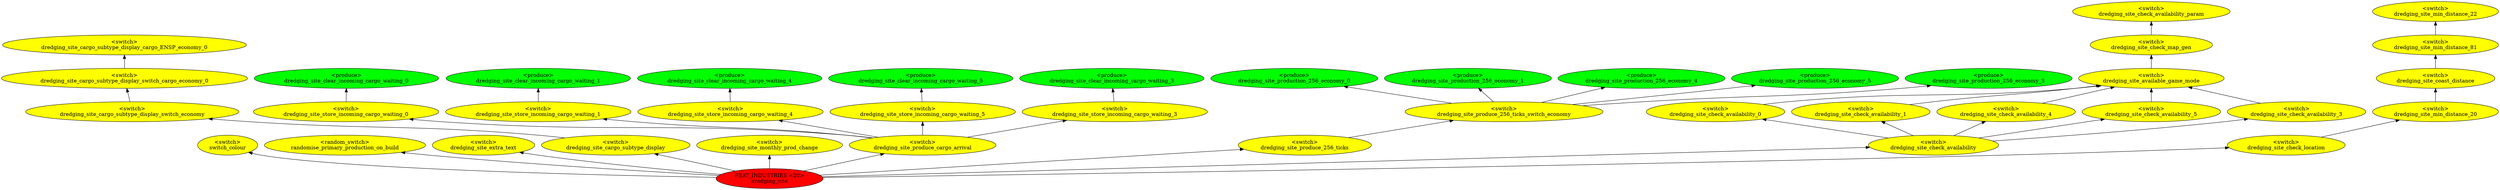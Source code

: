 digraph {
rankdir="BT"
switch_colour [fillcolor=yellow style="filled" label="<switch>\nswitch_colour"]
randomise_primary_production_on_build [fillcolor=yellow style="filled" label="<random_switch>\nrandomise_primary_production_on_build"]
dredging_site_extra_text [fillcolor=yellow style="filled" label="<switch>\ndredging_site_extra_text"]
dredging_site_cargo_subtype_display_cargo_ENSP_economy_0 [fillcolor=yellow style="filled" label="<switch>\ndredging_site_cargo_subtype_display_cargo_ENSP_economy_0"]
dredging_site_cargo_subtype_display_switch_cargo_economy_0 [fillcolor=yellow style="filled" label="<switch>\ndredging_site_cargo_subtype_display_switch_cargo_economy_0"]
dredging_site_cargo_subtype_display_switch_economy [fillcolor=yellow style="filled" label="<switch>\ndredging_site_cargo_subtype_display_switch_economy"]
dredging_site_cargo_subtype_display [fillcolor=yellow style="filled" label="<switch>\ndredging_site_cargo_subtype_display"]
dredging_site_monthly_prod_change [fillcolor=yellow style="filled" label="<switch>\ndredging_site_monthly_prod_change"]
dredging_site_clear_incoming_cargo_waiting_0 [fillcolor=green style="filled" label="<produce>\ndredging_site_clear_incoming_cargo_waiting_0"]
dredging_site_store_incoming_cargo_waiting_0 [fillcolor=yellow style="filled" label="<switch>\ndredging_site_store_incoming_cargo_waiting_0"]
dredging_site_clear_incoming_cargo_waiting_1 [fillcolor=green style="filled" label="<produce>\ndredging_site_clear_incoming_cargo_waiting_1"]
dredging_site_store_incoming_cargo_waiting_1 [fillcolor=yellow style="filled" label="<switch>\ndredging_site_store_incoming_cargo_waiting_1"]
dredging_site_clear_incoming_cargo_waiting_4 [fillcolor=green style="filled" label="<produce>\ndredging_site_clear_incoming_cargo_waiting_4"]
dredging_site_store_incoming_cargo_waiting_4 [fillcolor=yellow style="filled" label="<switch>\ndredging_site_store_incoming_cargo_waiting_4"]
dredging_site_clear_incoming_cargo_waiting_5 [fillcolor=green style="filled" label="<produce>\ndredging_site_clear_incoming_cargo_waiting_5"]
dredging_site_store_incoming_cargo_waiting_5 [fillcolor=yellow style="filled" label="<switch>\ndredging_site_store_incoming_cargo_waiting_5"]
dredging_site_clear_incoming_cargo_waiting_3 [fillcolor=green style="filled" label="<produce>\ndredging_site_clear_incoming_cargo_waiting_3"]
dredging_site_store_incoming_cargo_waiting_3 [fillcolor=yellow style="filled" label="<switch>\ndredging_site_store_incoming_cargo_waiting_3"]
dredging_site_produce_cargo_arrival [fillcolor=yellow style="filled" label="<switch>\ndredging_site_produce_cargo_arrival"]
dredging_site_production_256_economy_0 [fillcolor=green style="filled" label="<produce>\ndredging_site_production_256_economy_0"]
dredging_site_production_256_economy_1 [fillcolor=green style="filled" label="<produce>\ndredging_site_production_256_economy_1"]
dredging_site_production_256_economy_4 [fillcolor=green style="filled" label="<produce>\ndredging_site_production_256_economy_4"]
dredging_site_production_256_economy_5 [fillcolor=green style="filled" label="<produce>\ndredging_site_production_256_economy_5"]
dredging_site_production_256_economy_3 [fillcolor=green style="filled" label="<produce>\ndredging_site_production_256_economy_3"]
dredging_site_produce_256_ticks_switch_economy [fillcolor=yellow style="filled" label="<switch>\ndredging_site_produce_256_ticks_switch_economy"]
dredging_site_produce_256_ticks [fillcolor=yellow style="filled" label="<switch>\ndredging_site_produce_256_ticks"]
dredging_site_check_availability_param [fillcolor=yellow style="filled" label="<switch>\ndredging_site_check_availability_param"]
dredging_site_check_map_gen [fillcolor=yellow style="filled" label="<switch>\ndredging_site_check_map_gen"]
dredging_site_available_game_mode [fillcolor=yellow style="filled" label="<switch>\ndredging_site_available_game_mode"]
dredging_site_check_availability_0 [fillcolor=yellow style="filled" label="<switch>\ndredging_site_check_availability_0"]
dredging_site_check_availability_1 [fillcolor=yellow style="filled" label="<switch>\ndredging_site_check_availability_1"]
dredging_site_check_availability_4 [fillcolor=yellow style="filled" label="<switch>\ndredging_site_check_availability_4"]
dredging_site_check_availability_5 [fillcolor=yellow style="filled" label="<switch>\ndredging_site_check_availability_5"]
dredging_site_check_availability_3 [fillcolor=yellow style="filled" label="<switch>\ndredging_site_check_availability_3"]
dredging_site_check_availability [fillcolor=yellow style="filled" label="<switch>\ndredging_site_check_availability"]
dredging_site_min_distance_22 [fillcolor=yellow style="filled" label="<switch>\ndredging_site_min_distance_22"]
dredging_site_min_distance_81 [fillcolor=yellow style="filled" label="<switch>\ndredging_site_min_distance_81"]
dredging_site_coast_distance [fillcolor=yellow style="filled" label="<switch>\ndredging_site_coast_distance"]
dredging_site_min_distance_20 [fillcolor=yellow style="filled" label="<switch>\ndredging_site_min_distance_20"]
dredging_site_check_location [fillcolor=yellow style="filled" label="<switch>\ndredging_site_check_location"]
dredging_site [fillcolor=red style="filled" label="FEAT_INDUSTRIES <20>\ndredging_site"]
dredging_site_produce_cargo_arrival->dredging_site_store_incoming_cargo_waiting_5
dredging_site_min_distance_20->dredging_site_coast_distance
dredging_site_check_availability_3->dredging_site_available_game_mode
dredging_site_store_incoming_cargo_waiting_0->dredging_site_clear_incoming_cargo_waiting_0
dredging_site->randomise_primary_production_on_build
dredging_site_produce_256_ticks_switch_economy->dredging_site_production_256_economy_0
dredging_site_cargo_subtype_display_switch_cargo_economy_0->dredging_site_cargo_subtype_display_cargo_ENSP_economy_0
dredging_site->dredging_site_produce_256_ticks
dredging_site_check_availability->dredging_site_check_availability_5
dredging_site_min_distance_81->dredging_site_min_distance_22
dredging_site_produce_256_ticks->dredging_site_produce_256_ticks_switch_economy
dredging_site_cargo_subtype_display_switch_economy->dredging_site_cargo_subtype_display_switch_cargo_economy_0
dredging_site_check_map_gen->dredging_site_check_availability_param
dredging_site_produce_256_ticks_switch_economy->dredging_site_production_256_economy_4
dredging_site_store_incoming_cargo_waiting_4->dredging_site_clear_incoming_cargo_waiting_4
dredging_site_check_availability_1->dredging_site_available_game_mode
dredging_site->dredging_site_check_location
dredging_site_store_incoming_cargo_waiting_5->dredging_site_clear_incoming_cargo_waiting_5
dredging_site->dredging_site_monthly_prod_change
dredging_site_check_availability->dredging_site_check_availability_1
dredging_site_check_availability_0->dredging_site_available_game_mode
dredging_site_produce_cargo_arrival->dredging_site_store_incoming_cargo_waiting_4
dredging_site_check_availability->dredging_site_check_availability_3
dredging_site_check_availability_4->dredging_site_available_game_mode
dredging_site_store_incoming_cargo_waiting_1->dredging_site_clear_incoming_cargo_waiting_1
dredging_site_store_incoming_cargo_waiting_3->dredging_site_clear_incoming_cargo_waiting_3
dredging_site->dredging_site_extra_text
dredging_site_coast_distance->dredging_site_min_distance_81
dredging_site_produce_256_ticks_switch_economy->dredging_site_production_256_economy_3
dredging_site_check_availability->dredging_site_check_availability_0
dredging_site_check_availability->dredging_site_check_availability_4
dredging_site->dredging_site_cargo_subtype_display
dredging_site->switch_colour
dredging_site_produce_256_ticks_switch_economy->dredging_site_production_256_economy_5
dredging_site->dredging_site_produce_cargo_arrival
dredging_site_available_game_mode->dredging_site_check_map_gen
dredging_site_check_location->dredging_site_min_distance_20
dredging_site_produce_cargo_arrival->dredging_site_store_incoming_cargo_waiting_0
dredging_site_produce_256_ticks_switch_economy->dredging_site_production_256_economy_1
dredging_site_cargo_subtype_display->dredging_site_cargo_subtype_display_switch_economy
dredging_site_produce_cargo_arrival->dredging_site_store_incoming_cargo_waiting_3
dredging_site->dredging_site_check_availability
dredging_site_check_availability_5->dredging_site_available_game_mode
dredging_site_produce_cargo_arrival->dredging_site_store_incoming_cargo_waiting_1
}
